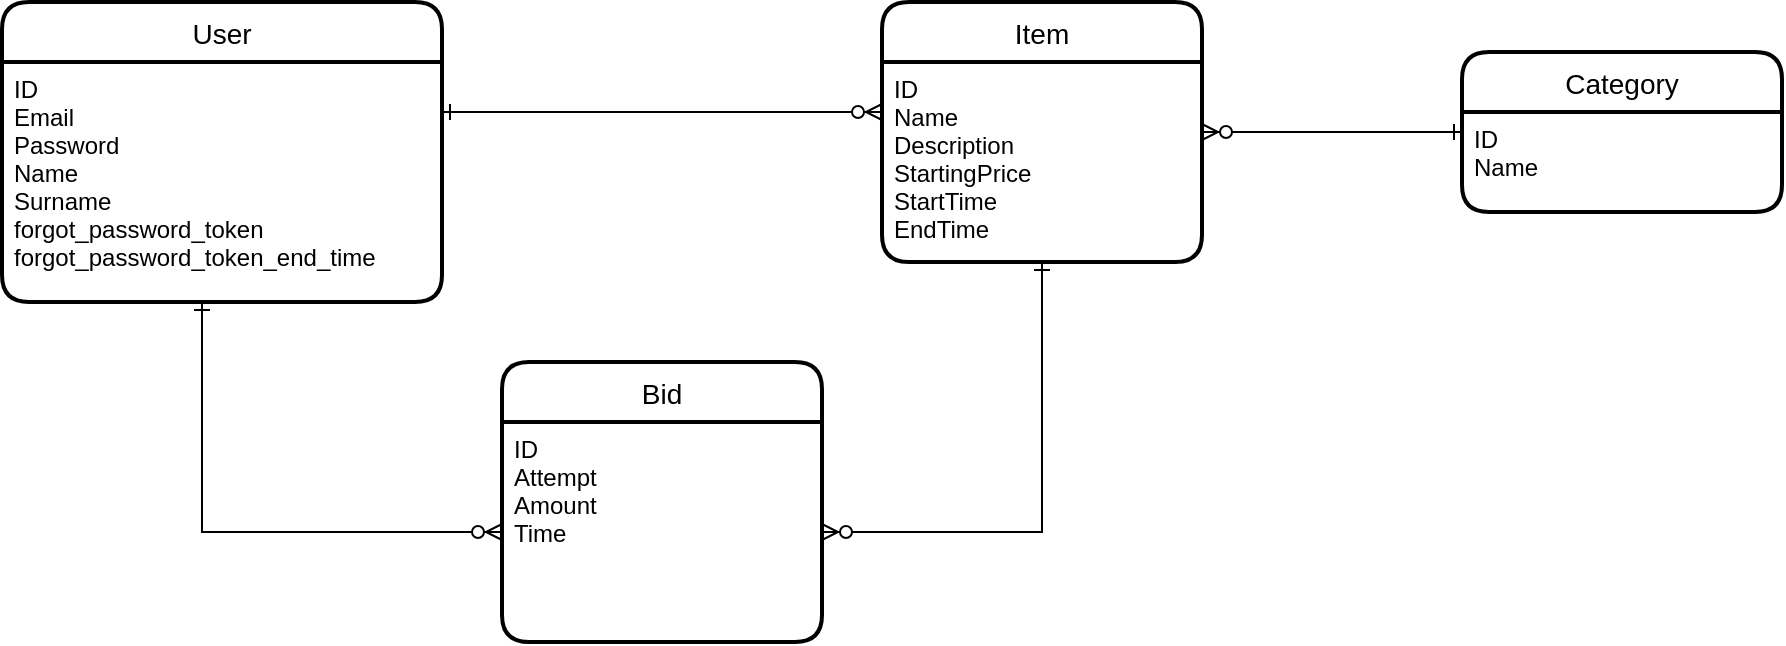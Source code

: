 <mxfile version="14.4.3"><diagram id="RirZiysjnRe5I-O-v3M8" name="Page-1"><mxGraphModel dx="1102" dy="583" grid="1" gridSize="10" guides="1" tooltips="1" connect="1" arrows="1" fold="1" page="1" pageScale="1" pageWidth="827" pageHeight="1169" math="0" shadow="0"><root><mxCell id="0"/><mxCell id="1" parent="0"/><mxCell id="4aNOS3P7lB7IU8altpee-1" value="User" style="swimlane;childLayout=stackLayout;horizontal=1;startSize=30;horizontalStack=0;rounded=1;fontSize=14;fontStyle=0;strokeWidth=2;resizeParent=0;resizeLast=1;shadow=0;dashed=0;align=center;" parent="1" vertex="1"><mxGeometry x="60" y="40" width="220" height="150" as="geometry"/></mxCell><mxCell id="4aNOS3P7lB7IU8altpee-2" value="ID&#xA;Email&#xA;Password&#xA;Name&#xA;Surname&#xA;forgot_password_token&#xA;forgot_password_token_end_time&#xA;&#xA;&#xA;" style="align=left;strokeColor=none;fillColor=none;spacingLeft=4;fontSize=12;verticalAlign=top;resizable=0;rotatable=0;part=1;" parent="4aNOS3P7lB7IU8altpee-1" vertex="1"><mxGeometry y="30" width="220" height="120" as="geometry"/></mxCell><mxCell id="4aNOS3P7lB7IU8altpee-3" value="Item" style="swimlane;childLayout=stackLayout;horizontal=1;startSize=30;horizontalStack=0;rounded=1;fontSize=14;fontStyle=0;strokeWidth=2;resizeParent=0;resizeLast=1;shadow=0;dashed=0;align=center;" parent="1" vertex="1"><mxGeometry x="500" y="40" width="160" height="130" as="geometry"/></mxCell><mxCell id="4aNOS3P7lB7IU8altpee-4" value="ID&#xA;Name&#xA;Description&#xA;StartingPrice&#xA;StartTime&#xA;EndTime&#xA;" style="align=left;strokeColor=none;fillColor=none;spacingLeft=4;fontSize=12;verticalAlign=top;resizable=0;rotatable=0;part=1;" parent="4aNOS3P7lB7IU8altpee-3" vertex="1"><mxGeometry y="30" width="160" height="100" as="geometry"/></mxCell><mxCell id="4aNOS3P7lB7IU8altpee-6" style="edgeStyle=orthogonalEdgeStyle;rounded=0;orthogonalLoop=1;jettySize=auto;html=1;entryX=0;entryY=0.25;entryDx=0;entryDy=0;endArrow=ERzeroToMany;endFill=1;startArrow=ERone;startFill=0;" parent="1" source="4aNOS3P7lB7IU8altpee-2" target="4aNOS3P7lB7IU8altpee-4" edge="1"><mxGeometry relative="1" as="geometry"><Array as="points"><mxPoint x="330" y="95"/><mxPoint x="330" y="95"/></Array></mxGeometry></mxCell><mxCell id="4aNOS3P7lB7IU8altpee-7" value="Bid" style="swimlane;childLayout=stackLayout;horizontal=1;startSize=30;horizontalStack=0;rounded=1;fontSize=14;fontStyle=0;strokeWidth=2;resizeParent=0;resizeLast=1;shadow=0;dashed=0;align=center;" parent="1" vertex="1"><mxGeometry x="310" y="220" width="160" height="140" as="geometry"/></mxCell><mxCell id="4aNOS3P7lB7IU8altpee-8" value="ID&#xA;Attempt&#xA;Amount&#xA;Time&#xA;" style="align=left;strokeColor=none;fillColor=none;spacingLeft=4;fontSize=12;verticalAlign=top;resizable=0;rotatable=0;part=1;" parent="4aNOS3P7lB7IU8altpee-7" vertex="1"><mxGeometry y="30" width="160" height="110" as="geometry"/></mxCell><mxCell id="4aNOS3P7lB7IU8altpee-9" style="edgeStyle=orthogonalEdgeStyle;rounded=0;orthogonalLoop=1;jettySize=auto;html=1;startArrow=ERzeroToMany;startFill=1;endArrow=ERone;endFill=0;" parent="1" source="4aNOS3P7lB7IU8altpee-8" target="4aNOS3P7lB7IU8altpee-3" edge="1"><mxGeometry relative="1" as="geometry"/></mxCell><mxCell id="4aNOS3P7lB7IU8altpee-10" style="edgeStyle=orthogonalEdgeStyle;rounded=0;orthogonalLoop=1;jettySize=auto;html=1;entryX=0;entryY=0.5;entryDx=0;entryDy=0;startArrow=ERone;startFill=0;endArrow=ERzeroToMany;endFill=1;" parent="1" source="4aNOS3P7lB7IU8altpee-2" target="4aNOS3P7lB7IU8altpee-8" edge="1"><mxGeometry relative="1" as="geometry"><Array as="points"><mxPoint x="160" y="305"/></Array></mxGeometry></mxCell><mxCell id="2s9dSOZg0GApLLyuGV0k-3" style="edgeStyle=orthogonalEdgeStyle;rounded=0;orthogonalLoop=1;jettySize=auto;html=1;endArrow=ERzeroToMany;endFill=1;startArrow=ERone;startFill=0;" edge="1" parent="1" source="2s9dSOZg0GApLLyuGV0k-1" target="4aNOS3P7lB7IU8altpee-3"><mxGeometry relative="1" as="geometry"/></mxCell><mxCell id="2s9dSOZg0GApLLyuGV0k-1" value="Category" style="swimlane;childLayout=stackLayout;horizontal=1;startSize=30;horizontalStack=0;rounded=1;fontSize=14;fontStyle=0;strokeWidth=2;resizeParent=0;resizeLast=1;shadow=0;dashed=0;align=center;" vertex="1" parent="1"><mxGeometry x="790" y="65" width="160" height="80" as="geometry"/></mxCell><mxCell id="2s9dSOZg0GApLLyuGV0k-2" value="ID&#xA;Name&#xA;" style="align=left;strokeColor=none;fillColor=none;spacingLeft=4;fontSize=12;verticalAlign=top;resizable=0;rotatable=0;part=1;" vertex="1" parent="2s9dSOZg0GApLLyuGV0k-1"><mxGeometry y="30" width="160" height="50" as="geometry"/></mxCell></root></mxGraphModel></diagram></mxfile>